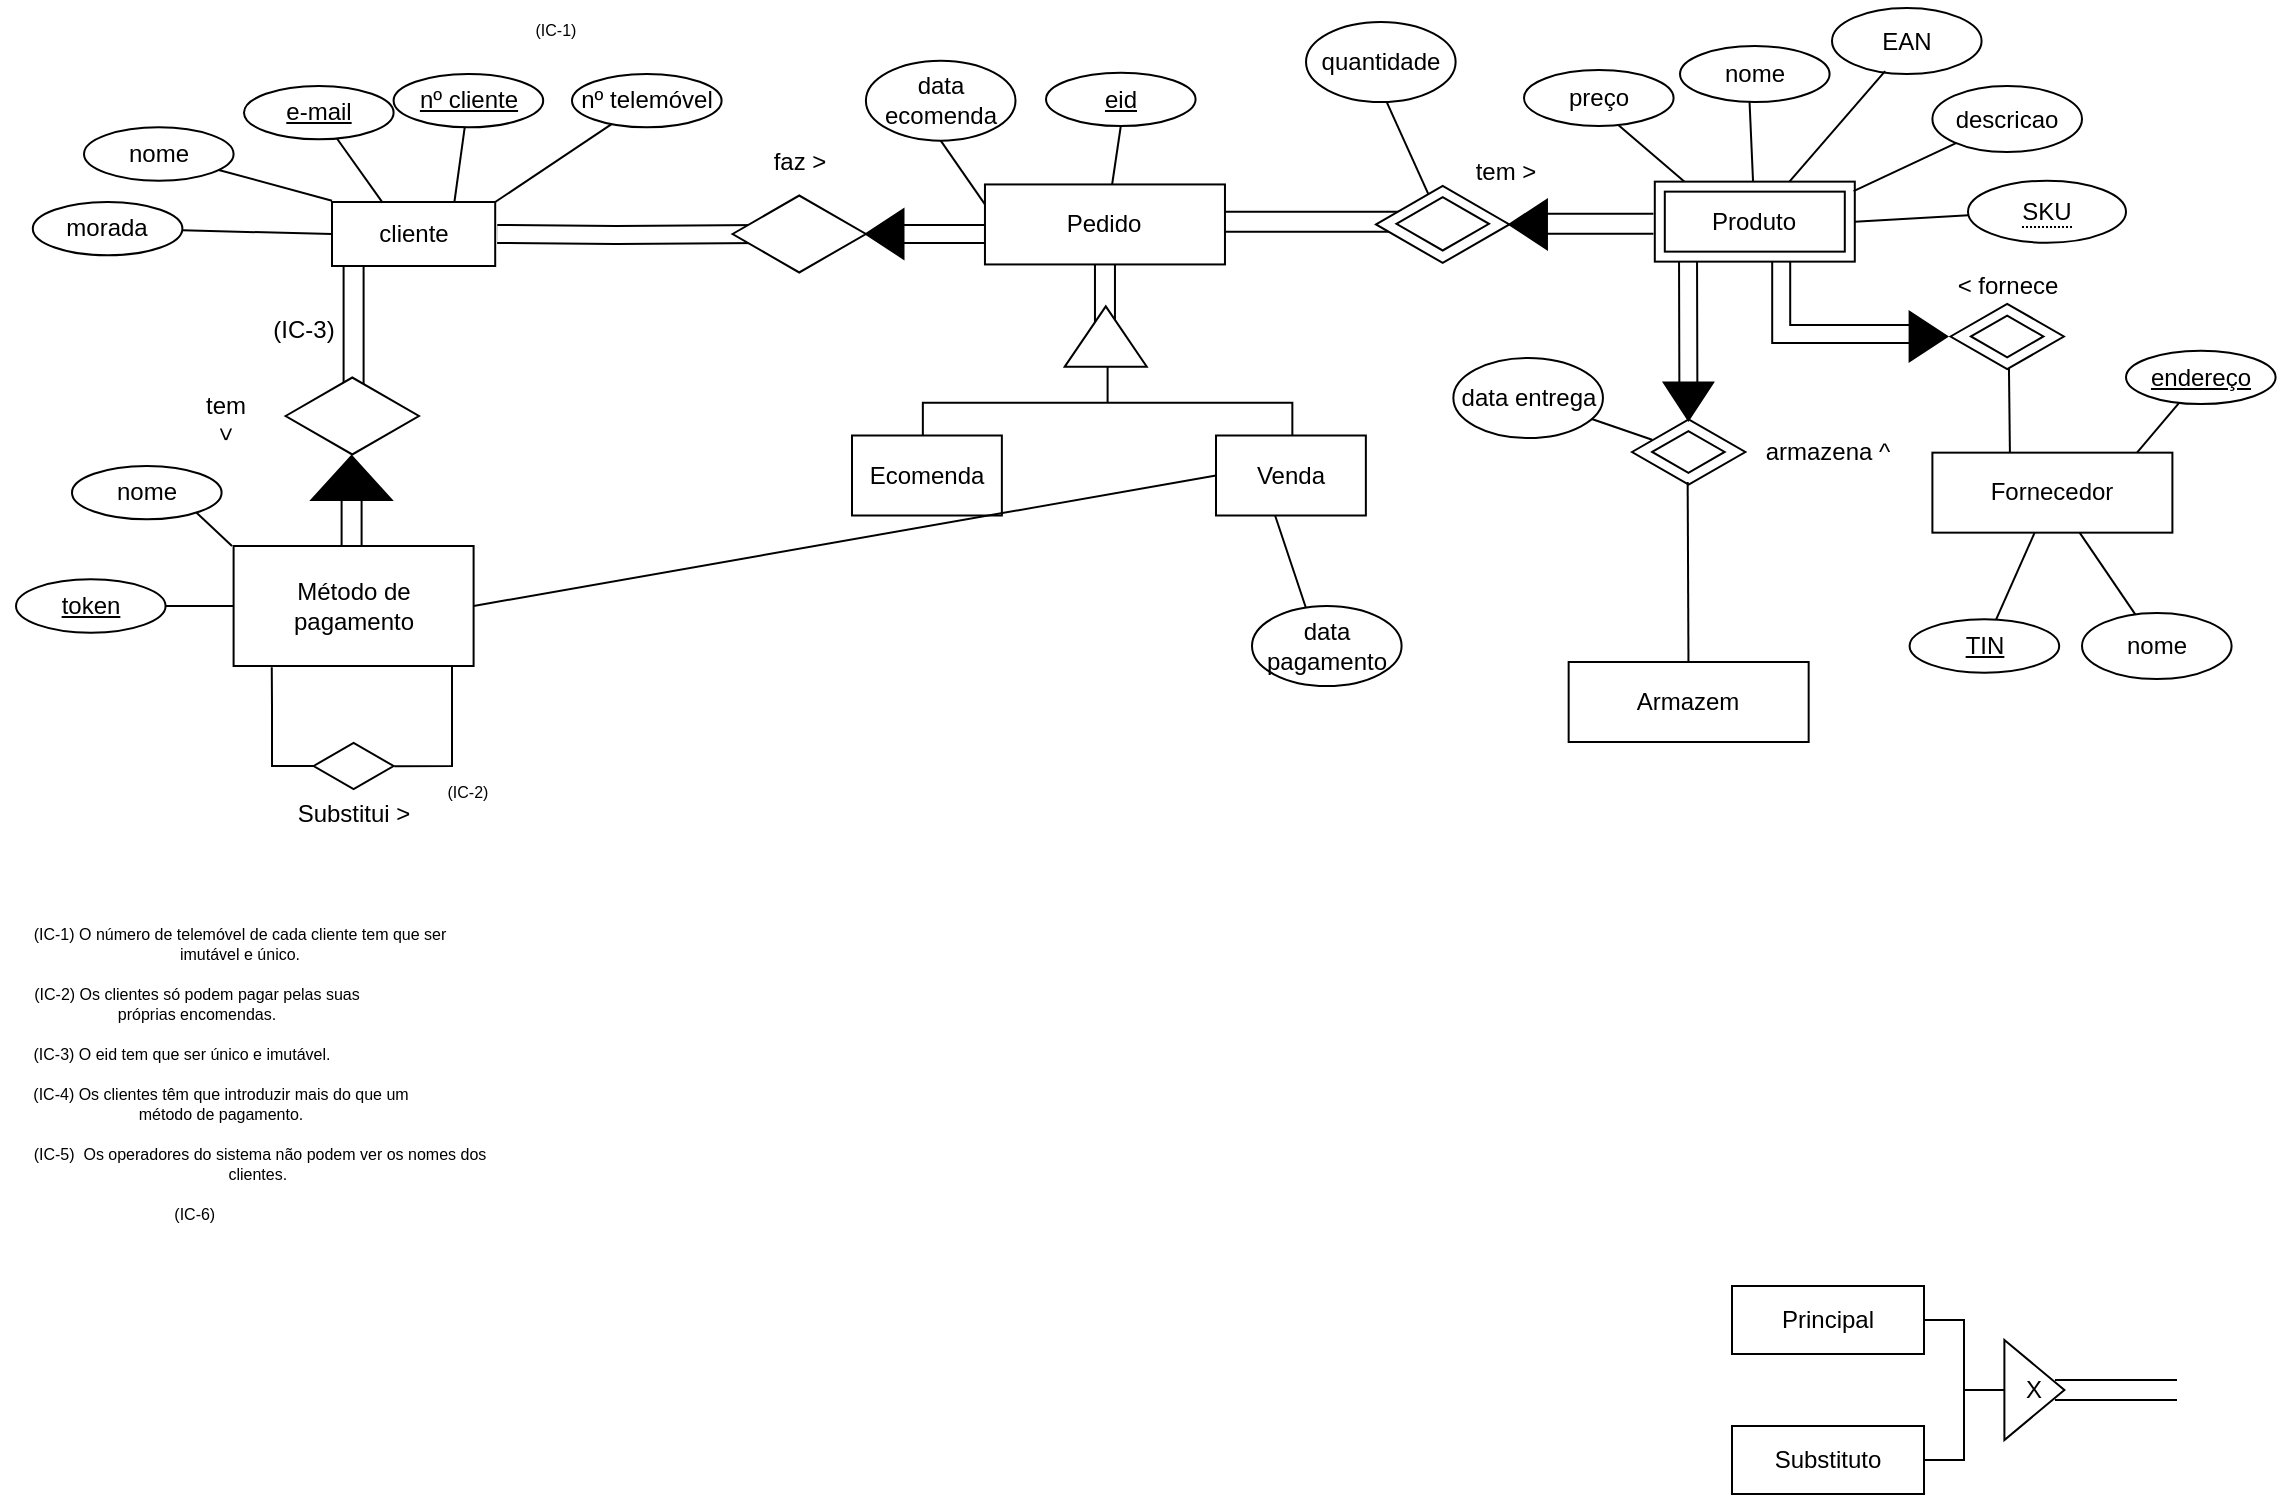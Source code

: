 <mxfile version="21.2.9" type="github">
  <diagram name="Página-1" id="aeVE_0QP12hosvdcAEiu">
    <mxGraphModel dx="651" dy="370" grid="1" gridSize="10" guides="1" tooltips="1" connect="1" arrows="1" fold="1" page="1" pageScale="1" pageWidth="1169" pageHeight="827" math="0" shadow="0">
      <root>
        <mxCell id="0" />
        <mxCell id="1" parent="0" />
        <mxCell id="j0QKD9REqWJEBM6iFjKV-144" value="" style="shape=filledEdge;curved=0;rounded=0;fixDash=1;endArrow=none;strokeWidth=10;fillColor=#ffffff;edgeStyle=orthogonalEdgeStyle;html=1;" parent="1" target="j0QKD9REqWJEBM6iFjKV-143" edge="1">
          <mxGeometry width="60" height="40" relative="1" as="geometry">
            <mxPoint x="870" y="140" as="sourcePoint" />
            <mxPoint x="868" y="220" as="targetPoint" />
            <Array as="points">
              <mxPoint x="868" y="140" />
            </Array>
          </mxGeometry>
        </mxCell>
        <mxCell id="j0QKD9REqWJEBM6iFjKV-134" value="" style="endArrow=none;html=1;rounded=0;entryX=0.834;entryY=0.064;entryDx=0;entryDy=0;entryPerimeter=0;" parent="1" source="j0QKD9REqWJEBM6iFjKV-133" target="j0QKD9REqWJEBM6iFjKV-123" edge="1">
          <mxGeometry width="50" height="50" relative="1" as="geometry">
            <mxPoint x="1038" y="208" as="sourcePoint" />
            <mxPoint x="1039" y="254" as="targetPoint" />
            <Array as="points" />
          </mxGeometry>
        </mxCell>
        <mxCell id="j0QKD9REqWJEBM6iFjKV-128" value="" style="shape=filledEdge;curved=0;rounded=0;fixDash=1;endArrow=none;strokeWidth=10;fillColor=#ffffff;edgeStyle=orthogonalEdgeStyle;html=1;exitX=0.632;exitY=0.976;exitDx=0;exitDy=0;exitPerimeter=0;" parent="1" source="j0QKD9REqWJEBM6iFjKV-105" edge="1">
          <mxGeometry width="60" height="40" relative="1" as="geometry">
            <mxPoint x="866.86" y="185.01" as="sourcePoint" />
            <mxPoint x="980" y="184" as="targetPoint" />
            <Array as="points">
              <mxPoint x="915" y="184" />
            </Array>
          </mxGeometry>
        </mxCell>
        <mxCell id="j0QKD9REqWJEBM6iFjKV-119" value="" style="endArrow=none;html=1;rounded=0;entryX=0.464;entryY=0.942;entryDx=0;entryDy=0;entryPerimeter=0;" parent="1" source="j0QKD9REqWJEBM6iFjKV-105" target="j0QKD9REqWJEBM6iFjKV-107" edge="1">
          <mxGeometry width="50" height="50" relative="1" as="geometry">
            <mxPoint x="879" y="120" as="sourcePoint" />
            <mxPoint x="853" y="57" as="targetPoint" />
            <Array as="points" />
          </mxGeometry>
        </mxCell>
        <mxCell id="j0QKD9REqWJEBM6iFjKV-118" value="" style="endArrow=none;html=1;rounded=0;exitX=0.175;exitY=0.059;exitDx=0;exitDy=0;entryX=0.605;entryY=0.923;entryDx=0;entryDy=0;entryPerimeter=0;exitPerimeter=0;" parent="1" source="j0QKD9REqWJEBM6iFjKV-105" target="j0QKD9REqWJEBM6iFjKV-106" edge="1">
          <mxGeometry width="50" height="50" relative="1" as="geometry">
            <mxPoint x="876.6" y="112.22" as="sourcePoint" />
            <mxPoint x="854.6" y="62.22" as="targetPoint" />
            <Array as="points" />
          </mxGeometry>
        </mxCell>
        <mxCell id="j0QKD9REqWJEBM6iFjKV-56" value="" style="endArrow=none;html=1;rounded=0;exitX=0.401;exitY=0.25;exitDx=0;exitDy=0;entryX=0.391;entryY=0.981;entryDx=0;entryDy=0;entryPerimeter=0;exitPerimeter=0;" parent="1" source="j0QKD9REqWJEBM6iFjKV-55" target="j0QKD9REqWJEBM6iFjKV-30" edge="1">
          <mxGeometry width="50" height="50" relative="1" as="geometry">
            <mxPoint x="783.33" y="252.75" as="sourcePoint" />
            <mxPoint x="706.93" y="246.75" as="targetPoint" />
            <Array as="points" />
          </mxGeometry>
        </mxCell>
        <mxCell id="j0QKD9REqWJEBM6iFjKV-117" value="" style="endArrow=none;html=1;rounded=0;entryX=0.5;entryY=1;entryDx=0;entryDy=0;exitX=0;exitY=0.25;exitDx=0;exitDy=0;" parent="1" target="j0QKD9REqWJEBM6iFjKV-47" edge="1">
          <mxGeometry width="50" height="50" relative="1" as="geometry">
            <mxPoint x="579.8" y="111" as="sourcePoint" />
            <mxPoint x="557.8" y="79" as="targetPoint" />
            <Array as="points" />
          </mxGeometry>
        </mxCell>
        <mxCell id="j0QKD9REqWJEBM6iFjKV-114" value="" style="shape=filledEdge;curved=0;rounded=0;fixDash=1;endArrow=none;strokeWidth=10;fillColor=#ffffff;edgeStyle=orthogonalEdgeStyle;html=1;entryX=0.921;entryY=0.5;entryDx=0;entryDy=0;entryPerimeter=0;" parent="1" edge="1">
          <mxGeometry width="60" height="40" relative="1" as="geometry">
            <mxPoint x="543.48" y="134" as="sourcePoint" />
            <mxPoint x="469.435" y="134.0" as="targetPoint" />
            <Array as="points">
              <mxPoint x="527" y="134" />
            </Array>
          </mxGeometry>
        </mxCell>
        <mxCell id="j0QKD9REqWJEBM6iFjKV-113" value="" style="shape=filledEdge;curved=0;rounded=0;fixDash=1;endArrow=none;strokeWidth=10;fillColor=#ffffff;edgeStyle=orthogonalEdgeStyle;html=1;entryX=0.921;entryY=0.5;entryDx=0;entryDy=0;entryPerimeter=0;" parent="1" source="j0QKD9REqWJEBM6iFjKV-78" edge="1">
          <mxGeometry width="60" height="40" relative="1" as="geometry">
            <mxPoint x="532.48" y="134" as="sourcePoint" />
            <mxPoint x="467.683" y="134" as="targetPoint" />
            <Array as="points">
              <mxPoint x="516" y="134" />
            </Array>
          </mxGeometry>
        </mxCell>
        <mxCell id="j0QKD9REqWJEBM6iFjKV-103" value="" style="endArrow=none;html=1;rounded=0;exitX=0.394;exitY=0.147;exitDx=0;exitDy=0;entryX=0.535;entryY=0.983;entryDx=0;entryDy=0;entryPerimeter=0;exitPerimeter=0;" parent="1" source="j0QKD9REqWJEBM6iFjKV-97" target="j0QKD9REqWJEBM6iFjKV-102" edge="1">
          <mxGeometry width="50" height="50" relative="1" as="geometry">
            <mxPoint x="698.68" y="102.22" as="sourcePoint" />
            <mxPoint x="679.986" y="88.54" as="targetPoint" />
            <Array as="points" />
          </mxGeometry>
        </mxCell>
        <mxCell id="j0QKD9REqWJEBM6iFjKV-99" value="" style="shape=partialRectangle;whiteSpace=wrap;html=1;top=0;bottom=0;fillColor=none;rotation=-90;" parent="1" vertex="1">
          <mxGeometry x="818.4" y="102.08" width="10" height="53.6" as="geometry" />
        </mxCell>
        <mxCell id="j0QKD9REqWJEBM6iFjKV-94" value="" style="shape=partialRectangle;whiteSpace=wrap;html=1;top=0;bottom=0;fillColor=none;rotation=-90;" parent="1" vertex="1">
          <mxGeometry x="671.24" y="76.73" width="10" height="102.18" as="geometry" />
        </mxCell>
        <mxCell id="j0QKD9REqWJEBM6iFjKV-93" value="" style="shape=partialRectangle;whiteSpace=wrap;html=1;top=0;bottom=0;fillColor=none;" parent="1" vertex="1">
          <mxGeometry x="571.48" y="119.47" width="10" height="60" as="geometry" />
        </mxCell>
        <mxCell id="j0QKD9REqWJEBM6iFjKV-70" value="" style="shape=partialRectangle;whiteSpace=wrap;html=1;top=0;bottom=0;fillColor=none;" parent="1" vertex="1">
          <mxGeometry x="194.8" y="260" width="10" height="34" as="geometry" />
        </mxCell>
        <mxCell id="j0QKD9REqWJEBM6iFjKV-54" value="" style="strokeWidth=1;html=1;shape=mxgraph.flowchart.annotation_2;align=left;labelPosition=right;pointerEvents=1;rotation=90;" parent="1" vertex="1">
          <mxGeometry x="557.8" y="126" width="40" height="184.75" as="geometry" />
        </mxCell>
        <mxCell id="BxM8ZP69CIJhuokj28JI-1" value="&lt;div&gt;cliente&lt;/div&gt;" style="rounded=0;whiteSpace=wrap;html=1;" parent="1" vertex="1">
          <mxGeometry x="190" y="118" width="81.6" height="32" as="geometry" />
        </mxCell>
        <mxCell id="BxM8ZP69CIJhuokj28JI-2" value="" style="endArrow=none;html=1;rounded=0;exitX=0.75;exitY=0;exitDx=0;exitDy=0;" parent="1" source="BxM8ZP69CIJhuokj28JI-1" target="BxM8ZP69CIJhuokj28JI-3" edge="1">
          <mxGeometry width="50" height="50" relative="1" as="geometry">
            <mxPoint x="271.6" y="118" as="sourcePoint" />
            <mxPoint x="305.6" y="91.333" as="targetPoint" />
          </mxGeometry>
        </mxCell>
        <mxCell id="BxM8ZP69CIJhuokj28JI-3" value="nº cliente" style="ellipse;whiteSpace=wrap;html=1;fontStyle=4" parent="1" vertex="1">
          <mxGeometry x="220.8" y="53.997" width="74.8" height="26.667" as="geometry" />
        </mxCell>
        <mxCell id="BxM8ZP69CIJhuokj28JI-4" value="" style="endArrow=none;html=1;rounded=0;exitX=0.31;exitY=0.011;exitDx=0;exitDy=0;exitPerimeter=0;" parent="1" source="BxM8ZP69CIJhuokj28JI-1" target="BxM8ZP69CIJhuokj28JI-5" edge="1">
          <mxGeometry width="50" height="50" relative="1" as="geometry">
            <mxPoint x="233.52" y="118" as="sourcePoint" />
            <mxPoint x="267.52" y="91.333" as="targetPoint" />
          </mxGeometry>
        </mxCell>
        <mxCell id="BxM8ZP69CIJhuokj28JI-5" value="e-mail" style="ellipse;whiteSpace=wrap;html=1;fontStyle=4" parent="1" vertex="1">
          <mxGeometry x="146" y="60" width="74.8" height="26.667" as="geometry" />
        </mxCell>
        <mxCell id="BxM8ZP69CIJhuokj28JI-9" value="" style="endArrow=none;html=1;rounded=0;exitX=1;exitY=0;exitDx=0;exitDy=0;" parent="1" source="BxM8ZP69CIJhuokj28JI-1" target="BxM8ZP69CIJhuokj28JI-10" edge="1">
          <mxGeometry width="50" height="50" relative="1" as="geometry">
            <mxPoint x="281.6" y="128" as="sourcePoint" />
            <mxPoint x="315.6" y="101.333" as="targetPoint" />
          </mxGeometry>
        </mxCell>
        <mxCell id="BxM8ZP69CIJhuokj28JI-10" value="nº telemóvel" style="ellipse;whiteSpace=wrap;html=1;" parent="1" vertex="1">
          <mxGeometry x="310" y="53.997" width="74.8" height="26.667" as="geometry" />
        </mxCell>
        <mxCell id="BxM8ZP69CIJhuokj28JI-11" value="" style="endArrow=none;html=1;rounded=0;exitX=0;exitY=0.5;exitDx=0;exitDy=0;" parent="1" source="BxM8ZP69CIJhuokj28JI-1" target="BxM8ZP69CIJhuokj28JI-12" edge="1">
          <mxGeometry width="50" height="50" relative="1" as="geometry">
            <mxPoint x="291.6" y="138" as="sourcePoint" />
            <mxPoint x="325.6" y="111.333" as="targetPoint" />
          </mxGeometry>
        </mxCell>
        <mxCell id="BxM8ZP69CIJhuokj28JI-12" value="morada" style="ellipse;whiteSpace=wrap;html=1;" parent="1" vertex="1">
          <mxGeometry x="40.4" y="117.997" width="74.8" height="26.667" as="geometry" />
        </mxCell>
        <mxCell id="BxM8ZP69CIJhuokj28JI-13" value="" style="endArrow=none;html=1;rounded=0;" parent="1" target="BxM8ZP69CIJhuokj28JI-14" edge="1">
          <mxGeometry width="50" height="50" relative="1" as="geometry">
            <mxPoint x="190" y="117.33" as="sourcePoint" />
            <mxPoint x="224" y="90.663" as="targetPoint" />
          </mxGeometry>
        </mxCell>
        <mxCell id="BxM8ZP69CIJhuokj28JI-14" value="nome" style="ellipse;whiteSpace=wrap;html=1;" parent="1" vertex="1">
          <mxGeometry x="66.0" y="80.667" width="74.8" height="26.667" as="geometry" />
        </mxCell>
        <mxCell id="BxM8ZP69CIJhuokj28JI-18" value="" style="shape=partialRectangle;whiteSpace=wrap;html=1;top=0;bottom=0;fillColor=none;" parent="1" vertex="1">
          <mxGeometry x="195.8" y="150" width="10" height="60" as="geometry" />
        </mxCell>
        <mxCell id="BxM8ZP69CIJhuokj28JI-19" value="" style="html=1;whiteSpace=wrap;aspect=fixed;shape=isoRectangle;" parent="1" vertex="1">
          <mxGeometry x="166.8" y="205" width="66.67" height="40" as="geometry" />
        </mxCell>
        <mxCell id="BxM8ZP69CIJhuokj28JI-20" value="tem&lt;br&gt;" style="text;html=1;strokeColor=none;fillColor=none;align=center;verticalAlign=middle;whiteSpace=wrap;rounded=0;rotation=0;" parent="1" vertex="1">
          <mxGeometry x="106.8" y="205" width="60" height="30" as="geometry" />
        </mxCell>
        <mxCell id="BxM8ZP69CIJhuokj28JI-27" value="" style="endArrow=none;html=1;rounded=0;entryX=0.5;entryY=0;entryDx=0;entryDy=0;" parent="1" target="BxM8ZP69CIJhuokj28JI-28" edge="1">
          <mxGeometry width="50" height="50" relative="1" as="geometry">
            <mxPoint x="140" y="290" as="sourcePoint" />
            <mxPoint x="112.4" y="373.693" as="targetPoint" />
            <Array as="points">
              <mxPoint x="140" y="290" />
            </Array>
          </mxGeometry>
        </mxCell>
        <mxCell id="BxM8ZP69CIJhuokj28JI-28" value="nome" style="ellipse;whiteSpace=wrap;html=1;" parent="1" vertex="1">
          <mxGeometry x="60" y="249.997" width="74.8" height="26.667" as="geometry" />
        </mxCell>
        <mxCell id="BxM8ZP69CIJhuokj28JI-29" value="&lt;div&gt;&lt;br&gt;&lt;/div&gt;&lt;div&gt;&lt;br&gt;&lt;/div&gt;" style="shape=partialRectangle;whiteSpace=wrap;html=1;top=0;bottom=0;fillColor=none;rotation=90;" parent="1" vertex="1">
          <mxGeometry x="1077" y="682" width="10" height="60" as="geometry" />
        </mxCell>
        <mxCell id="BxM8ZP69CIJhuokj28JI-30" value="X" style="triangle;whiteSpace=wrap;html=1;" parent="1" vertex="1">
          <mxGeometry x="1026.2" y="687" width="30" height="50" as="geometry" />
        </mxCell>
        <mxCell id="BxM8ZP69CIJhuokj28JI-32" value="" style="strokeWidth=1;html=1;shape=mxgraph.flowchart.annotation_2;align=left;labelPosition=right;pointerEvents=1;rotation=-180;" parent="1" vertex="1">
          <mxGeometry x="986" y="677" width="40" height="70" as="geometry" />
        </mxCell>
        <mxCell id="BxM8ZP69CIJhuokj28JI-33" value="Principal" style="rounded=0;whiteSpace=wrap;html=1;" parent="1" vertex="1">
          <mxGeometry x="890" y="660" width="96" height="34" as="geometry" />
        </mxCell>
        <mxCell id="BxM8ZP69CIJhuokj28JI-34" value="Substituto" style="rounded=0;whiteSpace=wrap;html=1;" parent="1" vertex="1">
          <mxGeometry x="890" y="730" width="96" height="34" as="geometry" />
        </mxCell>
        <mxCell id="BxM8ZP69CIJhuokj28JI-40" value="" style="endArrow=none;html=1;rounded=0;entryX=0.159;entryY=1.01;entryDx=0;entryDy=0;entryPerimeter=0;" parent="1" target="BxM8ZP69CIJhuokj28JI-21" edge="1">
          <mxGeometry width="50" height="50" relative="1" as="geometry">
            <mxPoint x="190" y="400" as="sourcePoint" />
            <mxPoint x="140" y="320" as="targetPoint" />
            <Array as="points">
              <mxPoint x="160" y="400" />
              <mxPoint x="160" y="370" />
            </Array>
          </mxGeometry>
        </mxCell>
        <mxCell id="BxM8ZP69CIJhuokj28JI-42" value="" style="html=1;whiteSpace=wrap;aspect=fixed;shape=isoRectangle;" parent="1" vertex="1">
          <mxGeometry x="180.8" y="388" width="40" height="24" as="geometry" />
        </mxCell>
        <mxCell id="BxM8ZP69CIJhuokj28JI-48" value="Substitui &amp;gt;" style="text;html=1;strokeColor=none;fillColor=none;align=center;verticalAlign=middle;whiteSpace=wrap;rounded=0;" parent="1" vertex="1">
          <mxGeometry x="170.8" y="409" width="60" height="30" as="geometry" />
        </mxCell>
        <mxCell id="BxM8ZP69CIJhuokj28JI-50" value="&lt;div&gt;(IC-2)&lt;/div&gt;" style="text;html=1;strokeColor=none;fillColor=none;align=center;verticalAlign=middle;whiteSpace=wrap;rounded=0;fontSize=8;" parent="1" vertex="1">
          <mxGeometry x="228.2" y="398" width="60" height="30" as="geometry" />
        </mxCell>
        <mxCell id="j0QKD9REqWJEBM6iFjKV-2" value="&amp;gt;" style="text;html=1;strokeColor=none;fillColor=none;align=center;verticalAlign=middle;whiteSpace=wrap;rounded=0;rotation=90;" parent="1" vertex="1">
          <mxGeometry x="106.8" y="219" width="60" height="30" as="geometry" />
        </mxCell>
        <mxCell id="j0QKD9REqWJEBM6iFjKV-8" value="" style="endArrow=none;html=1;rounded=0;exitX=1.009;exitY=0.506;exitDx=0;exitDy=0;exitPerimeter=0;" parent="1" source="BxM8ZP69CIJhuokj28JI-42" edge="1">
          <mxGeometry width="50" height="50" relative="1" as="geometry">
            <mxPoint x="200" y="410" as="sourcePoint" />
            <mxPoint x="250" y="350" as="targetPoint" />
            <Array as="points">
              <mxPoint x="250" y="400" />
              <mxPoint x="250" y="380" />
              <mxPoint x="250" y="361" />
            </Array>
          </mxGeometry>
        </mxCell>
        <mxCell id="j0QKD9REqWJEBM6iFjKV-14" value="Pedido" style="rounded=0;whiteSpace=wrap;html=1;" parent="1" vertex="1">
          <mxGeometry x="516.48" y="109.22" width="120" height="40" as="geometry" />
        </mxCell>
        <mxCell id="j0QKD9REqWJEBM6iFjKV-27" value="" style="triangle;whiteSpace=wrap;html=1;rotation=-90;" parent="1" vertex="1">
          <mxGeometry x="561.82" y="164.75" width="30.13" height="41" as="geometry" />
        </mxCell>
        <mxCell id="j0QKD9REqWJEBM6iFjKV-30" value="Venda" style="rounded=0;whiteSpace=wrap;html=1;" parent="1" vertex="1">
          <mxGeometry x="632" y="234.75" width="74.93" height="40" as="geometry" />
        </mxCell>
        <mxCell id="j0QKD9REqWJEBM6iFjKV-40" value="" style="endArrow=none;html=1;rounded=0;exitX=0;exitY=0.5;exitDx=0;exitDy=0;entryX=1;entryY=0.5;entryDx=0;entryDy=0;" parent="1" source="BxM8ZP69CIJhuokj28JI-21" target="j0QKD9REqWJEBM6iFjKV-41" edge="1">
          <mxGeometry width="50" height="50" relative="1" as="geometry">
            <mxPoint x="20" y="350" as="sourcePoint" />
            <mxPoint x="46.14" y="334.538" as="targetPoint" />
            <Array as="points">
              <mxPoint x="120" y="320" />
            </Array>
          </mxGeometry>
        </mxCell>
        <mxCell id="j0QKD9REqWJEBM6iFjKV-41" value="token" style="ellipse;whiteSpace=wrap;html=1;fontStyle=4" parent="1" vertex="1">
          <mxGeometry x="32" y="306.667" width="74.8" height="26.667" as="geometry" />
        </mxCell>
        <mxCell id="j0QKD9REqWJEBM6iFjKV-43" value="" style="shape=filledEdge;curved=0;rounded=0;fixDash=1;endArrow=none;strokeWidth=10;fillColor=#ffffff;edgeStyle=orthogonalEdgeStyle;html=1;exitX=1;exitY=0.5;exitDx=0;exitDy=0;entryX=0.218;entryY=0.501;entryDx=0;entryDy=0;entryPerimeter=0;" parent="1" target="j0QKD9REqWJEBM6iFjKV-12" edge="1">
          <mxGeometry width="60" height="40" relative="1" as="geometry">
            <mxPoint x="272.6" y="134" as="sourcePoint" />
            <mxPoint x="456.47" y="150.027" as="targetPoint" />
            <Array as="points" />
          </mxGeometry>
        </mxCell>
        <mxCell id="j0QKD9REqWJEBM6iFjKV-12" value="" style="html=1;whiteSpace=wrap;aspect=fixed;shape=isoRectangle;" parent="1" vertex="1">
          <mxGeometry x="390.28" y="114" width="66.67" height="40" as="geometry" />
        </mxCell>
        <mxCell id="j0QKD9REqWJEBM6iFjKV-44" value="faz &amp;gt;" style="text;html=1;strokeColor=none;fillColor=none;align=center;verticalAlign=middle;whiteSpace=wrap;rounded=0;rotation=0;" parent="1" vertex="1">
          <mxGeometry x="393.95" y="83" width="60" height="30" as="geometry" />
        </mxCell>
        <mxCell id="j0QKD9REqWJEBM6iFjKV-46" value="" style="endArrow=none;html=1;rounded=0;entryX=0.5;entryY=1;entryDx=0;entryDy=0;exitX=0;exitY=0.25;exitDx=0;exitDy=0;" parent="1" source="j0QKD9REqWJEBM6iFjKV-14" target="j0QKD9REqWJEBM6iFjKV-50" edge="1">
          <mxGeometry width="50" height="50" relative="1" as="geometry">
            <mxPoint x="535.68" y="109.22" as="sourcePoint" />
            <mxPoint x="471.56" y="99.883" as="targetPoint" />
            <Array as="points" />
          </mxGeometry>
        </mxCell>
        <mxCell id="j0QKD9REqWJEBM6iFjKV-47" value="eid" style="ellipse;whiteSpace=wrap;html=1;fontStyle=4" parent="1" vertex="1">
          <mxGeometry x="547.0" y="53.337" width="74.8" height="26.667" as="geometry" />
        </mxCell>
        <mxCell id="j0QKD9REqWJEBM6iFjKV-50" value="data ecomenda" style="ellipse;whiteSpace=wrap;html=1;" parent="1" vertex="1">
          <mxGeometry x="456.95" y="47.33" width="74.8" height="40" as="geometry" />
        </mxCell>
        <mxCell id="j0QKD9REqWJEBM6iFjKV-53" value="Ecomenda" style="rounded=0;whiteSpace=wrap;html=1;" parent="1" vertex="1">
          <mxGeometry x="450.0" y="234.75" width="74.93" height="40" as="geometry" />
        </mxCell>
        <mxCell id="j0QKD9REqWJEBM6iFjKV-55" value="data pagamento" style="ellipse;whiteSpace=wrap;html=1;" parent="1" vertex="1">
          <mxGeometry x="650" y="320" width="74.8" height="40" as="geometry" />
        </mxCell>
        <mxCell id="BxM8ZP69CIJhuokj28JI-21" value="Método de pagamento" style="rounded=0;whiteSpace=wrap;html=1;" parent="1" vertex="1">
          <mxGeometry x="140.8" y="290" width="120" height="60" as="geometry" />
        </mxCell>
        <mxCell id="j0QKD9REqWJEBM6iFjKV-71" value="" style="triangle;whiteSpace=wrap;html=1;rotation=-90;fillColor=#000000;" parent="1" vertex="1">
          <mxGeometry x="188.8" y="236" width="22" height="40" as="geometry" />
        </mxCell>
        <mxCell id="j0QKD9REqWJEBM6iFjKV-96" value="" style="html=1;whiteSpace=wrap;aspect=fixed;shape=isoRectangle;" parent="1" vertex="1">
          <mxGeometry x="712.01" y="109.22" width="66.67" height="40" as="geometry" />
        </mxCell>
        <mxCell id="j0QKD9REqWJEBM6iFjKV-97" value="" style="html=1;whiteSpace=wrap;aspect=fixed;shape=isoRectangle;" parent="1" vertex="1">
          <mxGeometry x="722.2" y="114.99" width="46.3" height="27.78" as="geometry" />
        </mxCell>
        <mxCell id="j0QKD9REqWJEBM6iFjKV-98" value="tem &amp;gt;" style="text;html=1;strokeColor=none;fillColor=none;align=center;verticalAlign=middle;whiteSpace=wrap;rounded=0;rotation=0;" parent="1" vertex="1">
          <mxGeometry x="746.93" y="88" width="60" height="30" as="geometry" />
        </mxCell>
        <mxCell id="j0QKD9REqWJEBM6iFjKV-100" value="" style="triangle;whiteSpace=wrap;html=1;rotation=-180;fillColor=#000000;" parent="1" vertex="1">
          <mxGeometry x="778.68" y="116.92" width="18.8" height="24.6" as="geometry" />
        </mxCell>
        <mxCell id="j0QKD9REqWJEBM6iFjKV-102" value="quantidade" style="ellipse;whiteSpace=wrap;html=1;" parent="1" vertex="1">
          <mxGeometry x="677.01" y="28" width="74.8" height="40" as="geometry" />
        </mxCell>
        <mxCell id="j0QKD9REqWJEBM6iFjKV-105" value="Produto" style="shape=ext;margin=3;double=1;whiteSpace=wrap;html=1;align=center;" parent="1" vertex="1">
          <mxGeometry x="851.4" y="107.82" width="100" height="40" as="geometry" />
        </mxCell>
        <mxCell id="j0QKD9REqWJEBM6iFjKV-106" value="preço" style="ellipse;whiteSpace=wrap;html=1;" parent="1" vertex="1">
          <mxGeometry x="786.0" y="52" width="74.8" height="28" as="geometry" />
        </mxCell>
        <mxCell id="j0QKD9REqWJEBM6iFjKV-107" value="nome" style="ellipse;whiteSpace=wrap;html=1;" parent="1" vertex="1">
          <mxGeometry x="864" y="40" width="74.8" height="28" as="geometry" />
        </mxCell>
        <mxCell id="j0QKD9REqWJEBM6iFjKV-108" value="descricao" style="ellipse;whiteSpace=wrap;html=1;" parent="1" vertex="1">
          <mxGeometry x="990.2" y="60" width="74.8" height="33" as="geometry" />
        </mxCell>
        <mxCell id="j0QKD9REqWJEBM6iFjKV-111" value="&lt;span style=&quot;border-bottom: 1px dotted&quot;&gt;SKU&lt;/span&gt;" style="ellipse;whiteSpace=wrap;html=1;align=center;" parent="1" vertex="1">
          <mxGeometry x="1008" y="107.33" width="79" height="31" as="geometry" />
        </mxCell>
        <mxCell id="j0QKD9REqWJEBM6iFjKV-112" value="EAN" style="ellipse;whiteSpace=wrap;html=1;" parent="1" vertex="1">
          <mxGeometry x="940" y="21.0" width="74.8" height="33" as="geometry" />
        </mxCell>
        <mxCell id="j0QKD9REqWJEBM6iFjKV-78" value="" style="triangle;whiteSpace=wrap;html=1;rotation=-180;fillColor=#000000;" parent="1" vertex="1">
          <mxGeometry x="456.95" y="121.7" width="18.8" height="24.6" as="geometry" />
        </mxCell>
        <mxCell id="j0QKD9REqWJEBM6iFjKV-120" value="" style="endArrow=none;html=1;rounded=0;entryX=0.355;entryY=0.957;entryDx=0;entryDy=0;entryPerimeter=0;" parent="1" source="j0QKD9REqWJEBM6iFjKV-105" target="j0QKD9REqWJEBM6iFjKV-112" edge="1">
          <mxGeometry width="50" height="50" relative="1" as="geometry">
            <mxPoint x="889" y="130" as="sourcePoint" />
            <mxPoint x="863" y="67" as="targetPoint" />
            <Array as="points" />
          </mxGeometry>
        </mxCell>
        <mxCell id="j0QKD9REqWJEBM6iFjKV-121" value="" style="endArrow=none;html=1;rounded=0;exitX=0.994;exitY=0.119;exitDx=0;exitDy=0;exitPerimeter=0;" parent="1" source="j0QKD9REqWJEBM6iFjKV-105" target="j0QKD9REqWJEBM6iFjKV-108" edge="1">
          <mxGeometry width="50" height="50" relative="1" as="geometry">
            <mxPoint x="899" y="140" as="sourcePoint" />
            <mxPoint x="873" y="77" as="targetPoint" />
            <Array as="points" />
          </mxGeometry>
        </mxCell>
        <mxCell id="j0QKD9REqWJEBM6iFjKV-122" value="" style="endArrow=none;html=1;rounded=0;exitX=1;exitY=0.5;exitDx=0;exitDy=0;" parent="1" source="j0QKD9REqWJEBM6iFjKV-105" target="j0QKD9REqWJEBM6iFjKV-111" edge="1">
          <mxGeometry width="50" height="50" relative="1" as="geometry">
            <mxPoint x="909" y="150" as="sourcePoint" />
            <mxPoint x="883" y="87" as="targetPoint" />
            <Array as="points" />
          </mxGeometry>
        </mxCell>
        <mxCell id="j0QKD9REqWJEBM6iFjKV-123" value="Fornecedor" style="rounded=0;whiteSpace=wrap;html=1;" parent="1" vertex="1">
          <mxGeometry x="990.2" y="243.33" width="120" height="40" as="geometry" />
        </mxCell>
        <mxCell id="j0QKD9REqWJEBM6iFjKV-124" value="" style="endArrow=none;html=1;rounded=0;entryX=0.323;entryY=0.005;entryDx=0;entryDy=0;exitX=0.515;exitY=0.883;exitDx=0;exitDy=0;exitPerimeter=0;entryPerimeter=0;" parent="1" source="j0QKD9REqWJEBM6iFjKV-125" target="j0QKD9REqWJEBM6iFjKV-123" edge="1">
          <mxGeometry width="50" height="50" relative="1" as="geometry">
            <mxPoint x="930" y="263" as="sourcePoint" />
            <mxPoint x="977" y="261.83" as="targetPoint" />
            <Array as="points" />
          </mxGeometry>
        </mxCell>
        <mxCell id="j0QKD9REqWJEBM6iFjKV-125" value="" style="html=1;whiteSpace=wrap;aspect=fixed;shape=isoRectangle;" parent="1" vertex="1">
          <mxGeometry x="999.26" y="168.25" width="56.67" height="34" as="geometry" />
        </mxCell>
        <mxCell id="j0QKD9REqWJEBM6iFjKV-126" value="&lt;div&gt;&amp;lt; fornece&lt;/div&gt;" style="text;html=1;strokeColor=none;fillColor=none;align=center;verticalAlign=middle;whiteSpace=wrap;rounded=0;rotation=0;" parent="1" vertex="1">
          <mxGeometry x="997.6" y="144.66" width="60" height="30" as="geometry" />
        </mxCell>
        <mxCell id="j0QKD9REqWJEBM6iFjKV-129" value="" style="triangle;whiteSpace=wrap;html=1;rotation=0;fillColor=#000000;" parent="1" vertex="1">
          <mxGeometry x="978.8" y="172.95" width="18.8" height="24.6" as="geometry" />
        </mxCell>
        <mxCell id="j0QKD9REqWJEBM6iFjKV-130" value="" style="html=1;whiteSpace=wrap;aspect=fixed;shape=isoRectangle;" parent="1" vertex="1">
          <mxGeometry x="1009.47" y="174.37" width="36.25" height="21.75" as="geometry" />
        </mxCell>
        <mxCell id="j0QKD9REqWJEBM6iFjKV-131" value="nome" style="ellipse;whiteSpace=wrap;html=1;" parent="1" vertex="1">
          <mxGeometry x="1065" y="323.5" width="74.8" height="33" as="geometry" />
        </mxCell>
        <mxCell id="j0QKD9REqWJEBM6iFjKV-132" value="TIN" style="ellipse;whiteSpace=wrap;html=1;fontStyle=4" parent="1" vertex="1">
          <mxGeometry x="978.8" y="326.667" width="74.8" height="26.667" as="geometry" />
        </mxCell>
        <mxCell id="j0QKD9REqWJEBM6iFjKV-133" value="endereço" style="ellipse;whiteSpace=wrap;html=1;fontStyle=4" parent="1" vertex="1">
          <mxGeometry x="1087.0" y="192.337" width="74.8" height="26.667" as="geometry" />
        </mxCell>
        <mxCell id="j0QKD9REqWJEBM6iFjKV-135" value="" style="endArrow=none;html=1;rounded=0;" parent="1" source="j0QKD9REqWJEBM6iFjKV-131" target="j0QKD9REqWJEBM6iFjKV-123" edge="1">
          <mxGeometry width="50" height="50" relative="1" as="geometry">
            <mxPoint x="1124" y="228" as="sourcePoint" />
            <mxPoint x="1100" y="256" as="targetPoint" />
            <Array as="points" />
          </mxGeometry>
        </mxCell>
        <mxCell id="j0QKD9REqWJEBM6iFjKV-136" value="" style="endArrow=none;html=1;rounded=0;" parent="1" source="j0QKD9REqWJEBM6iFjKV-132" target="j0QKD9REqWJEBM6iFjKV-123" edge="1">
          <mxGeometry width="50" height="50" relative="1" as="geometry">
            <mxPoint x="1102" y="334" as="sourcePoint" />
            <mxPoint x="1074" y="293" as="targetPoint" />
            <Array as="points" />
          </mxGeometry>
        </mxCell>
        <mxCell id="j0QKD9REqWJEBM6iFjKV-137" value="" style="html=1;whiteSpace=wrap;aspect=fixed;shape=isoRectangle;" parent="1" vertex="1">
          <mxGeometry x="840.0" y="226" width="56.67" height="34" as="geometry" />
        </mxCell>
        <mxCell id="j0QKD9REqWJEBM6iFjKV-138" value="" style="html=1;whiteSpace=wrap;aspect=fixed;shape=isoRectangle;" parent="1" vertex="1">
          <mxGeometry x="850.08" y="232.12" width="36.25" height="21.75" as="geometry" />
        </mxCell>
        <mxCell id="j0QKD9REqWJEBM6iFjKV-139" value="armazena ^" style="text;html=1;strokeColor=none;fillColor=none;align=center;verticalAlign=middle;whiteSpace=wrap;rounded=0;rotation=0;" parent="1" vertex="1">
          <mxGeometry x="903.8" y="228" width="68.4" height="30" as="geometry" />
        </mxCell>
        <mxCell id="j0QKD9REqWJEBM6iFjKV-140" value="Armazem" style="rounded=0;whiteSpace=wrap;html=1;" parent="1" vertex="1">
          <mxGeometry x="808.33" y="348" width="120" height="40" as="geometry" />
        </mxCell>
        <mxCell id="j0QKD9REqWJEBM6iFjKV-141" value="" style="endArrow=none;html=1;rounded=0;exitX=0.515;exitY=0.883;exitDx=0;exitDy=0;exitPerimeter=0;" parent="1" target="j0QKD9REqWJEBM6iFjKV-140" edge="1">
          <mxGeometry width="50" height="50" relative="1" as="geometry">
            <mxPoint x="867.83" y="258" as="sourcePoint" />
            <mxPoint x="868.83" y="304" as="targetPoint" />
            <Array as="points" />
          </mxGeometry>
        </mxCell>
        <mxCell id="j0QKD9REqWJEBM6iFjKV-143" value="" style="triangle;whiteSpace=wrap;html=1;rotation=90;fillColor=#000000;" parent="1" vertex="1">
          <mxGeometry x="858.8" y="205.4" width="18.8" height="24.6" as="geometry" />
        </mxCell>
        <mxCell id="j0QKD9REqWJEBM6iFjKV-145" value="data entrega" style="ellipse;whiteSpace=wrap;html=1;" parent="1" vertex="1">
          <mxGeometry x="750.68" y="196" width="74.8" height="40" as="geometry" />
        </mxCell>
        <mxCell id="j0QKD9REqWJEBM6iFjKV-146" value="" style="endArrow=none;html=1;rounded=0;" parent="1" source="j0QKD9REqWJEBM6iFjKV-145" target="j0QKD9REqWJEBM6iFjKV-138" edge="1">
          <mxGeometry width="50" height="50" relative="1" as="geometry">
            <mxPoint x="1038" y="208" as="sourcePoint" />
            <mxPoint x="1039" y="254" as="targetPoint" />
            <Array as="points" />
          </mxGeometry>
        </mxCell>
        <mxCell id="XoQEpPvW4UXOymJID51b-1" value="&lt;div&gt;(IC-1)&lt;/div&gt;" style="text;html=1;strokeColor=none;fillColor=none;align=center;verticalAlign=middle;whiteSpace=wrap;rounded=0;fontSize=8;" vertex="1" parent="1">
          <mxGeometry x="271.6" y="17.33" width="60" height="30" as="geometry" />
        </mxCell>
        <mxCell id="XoQEpPvW4UXOymJID51b-2" value="&lt;div&gt;(IC-1) O número de telemóvel de cada cliente tem que ser imutável e único.&lt;/div&gt;" style="text;html=1;strokeColor=none;fillColor=none;align=center;verticalAlign=middle;whiteSpace=wrap;rounded=0;fontSize=8;" vertex="1" parent="1">
          <mxGeometry x="34" y="474" width="220" height="30" as="geometry" />
        </mxCell>
        <mxCell id="XoQEpPvW4UXOymJID51b-3" value="&lt;div&gt;(IC-5)&amp;nbsp; Os operadores do sistema não podem ver os nomes dos clientes.&amp;nbsp;&lt;/div&gt;" style="text;html=1;strokeColor=none;fillColor=none;align=center;verticalAlign=middle;whiteSpace=wrap;rounded=0;fontSize=8;" vertex="1" parent="1">
          <mxGeometry x="37.6" y="584" width="232" height="30" as="geometry" />
        </mxCell>
        <mxCell id="XoQEpPvW4UXOymJID51b-4" value="&lt;div&gt;(IC-4) Os clientes têm que introduzir mais do que um método de pagamento.&lt;/div&gt;" style="text;html=1;strokeColor=none;fillColor=none;align=center;verticalAlign=middle;whiteSpace=wrap;rounded=0;fontSize=8;" vertex="1" parent="1">
          <mxGeometry x="38" y="554" width="193.47" height="30" as="geometry" />
        </mxCell>
        <mxCell id="XoQEpPvW4UXOymJID51b-5" value="&lt;div&gt;(IC-3) O eid tem que ser único e imutável.&lt;/div&gt;" style="text;html=1;strokeColor=none;fillColor=none;align=center;verticalAlign=middle;whiteSpace=wrap;rounded=0;fontSize=8;" vertex="1" parent="1">
          <mxGeometry x="24.8" y="529" width="180" height="30" as="geometry" />
        </mxCell>
        <mxCell id="XoQEpPvW4UXOymJID51b-6" value="&lt;div&gt;(IC-2) Os clientes só podem pagar pelas suas próprias encomendas.&lt;/div&gt;" style="text;html=1;strokeColor=none;fillColor=none;align=center;verticalAlign=middle;whiteSpace=wrap;rounded=0;fontSize=8;" vertex="1" parent="1">
          <mxGeometry x="25.73" y="504" width="193.47" height="30" as="geometry" />
        </mxCell>
        <mxCell id="XoQEpPvW4UXOymJID51b-7" value="&lt;div&gt;(IC-6)&amp;nbsp;&lt;/div&gt;" style="text;html=1;strokeColor=none;fillColor=none;align=center;verticalAlign=middle;whiteSpace=wrap;rounded=0;fontSize=8;" vertex="1" parent="1">
          <mxGeometry x="26" y="609" width="193.47" height="30" as="geometry" />
        </mxCell>
        <mxCell id="XoQEpPvW4UXOymJID51b-8" value="" style="endArrow=none;html=1;rounded=0;exitX=0;exitY=0.5;exitDx=0;exitDy=0;entryX=1;entryY=0.5;entryDx=0;entryDy=0;" edge="1" parent="1" source="j0QKD9REqWJEBM6iFjKV-30" target="BxM8ZP69CIJhuokj28JI-21">
          <mxGeometry width="50" height="50" relative="1" as="geometry">
            <mxPoint x="630" y="260" as="sourcePoint" />
            <mxPoint x="295.77" y="318" as="targetPoint" />
            <Array as="points" />
          </mxGeometry>
        </mxCell>
        <mxCell id="XoQEpPvW4UXOymJID51b-9" value="(IC-3)" style="text;html=1;strokeColor=none;fillColor=none;align=center;verticalAlign=middle;whiteSpace=wrap;rounded=0;rotation=0;" vertex="1" parent="1">
          <mxGeometry x="145.8" y="166.55" width="60" height="30" as="geometry" />
        </mxCell>
      </root>
    </mxGraphModel>
  </diagram>
</mxfile>
